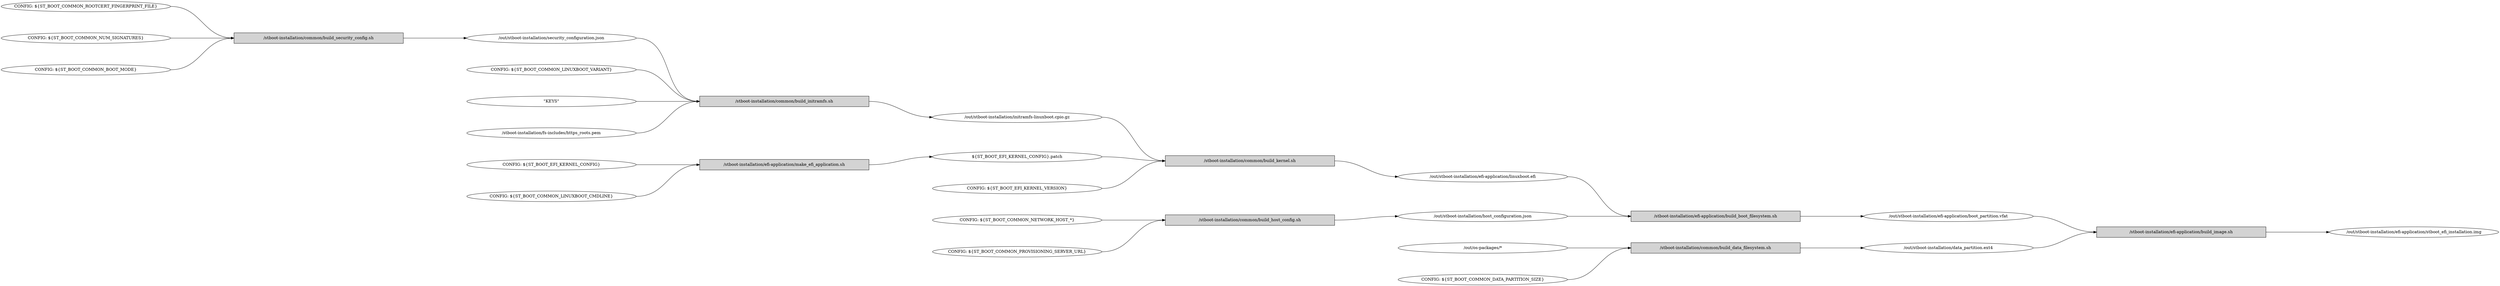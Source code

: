 digraph make_mbr_bootloader {	
	rankdir=LR
	node [shape=box style=filled fixedsize=true width=8]
	ranksep=3
	nodesep="1"
	constraint=false
	edge [headport="w" tailport="e"]
	







// "/stboot-installation/common/build_security_config.sh"

	{
		node [style=solid shape=ellipse]
		//"/cache/configs/current/st_boot_mbr.conf"

		"CONFIG: ${ST_BOOT_COMMON_ROOTCERT_FINGERPRINT_FILE}"
		"CONFIG: ${ST_BOOT_COMMON_NUM_SIGNATURES}"
		"CONFIG: ${ST_BOOT_COMMON_BOOT_MODE}" 
	}
	-> 
	"/stboot-installation/common/build_security_config.sh" 
	->	
	{
		node [style=solid shape=ellipse]
		"/out/stboot-installation/security_configuration.json"
	}
		


// "/stboot-installation/common/build_initramfs.sh"

	{ 
		node [style=solid shape=ellipse]
		//"/cache/configs/current/st_boot_mbr.conf" 
		"CONFIG: ${ST_BOOT_COMMON_LINUXBOOT_VARIANT}"

		"/out/stboot-installation/security_configuration.json"

		"\"KEYS\""
		"/stboot-installation/fs-includes/https_roots.pem"

		// only variant debug/full
		// "/stboot-installation/fs-includes/netsetup.elv"
		// "netsetup.elv" 			
		// "/stboot-installation/fs-includes/start_cpu.elv"
		// "start_cpu.elv" 		
		// "/out/keys/cpu_keys/ssh_host_rsa_key"
		// "/etc/ssh/ssh_host_rsa_key" 
		// "/out/keys/cpu_keys/cpu_rsa.pub" 				
	}
	-> 
	"/stboot-installation/common/build_initramfs.sh"
	->
	{
		node [style=solid shape=ellipse]
		//"/out/stboot-installation/initramfs-linuxboot.cpio"
		"/out/stboot-installation/initramfs-linuxboot.cpio.gz"
	}


	
// "/stboot-installation/efi-application/make_efi_application.sh"

	{ 
		node [style=solid shape=ellipse]
		//"/cache/configs/current/st_boot_mbr.conf" 
		"CONFIG: ${ST_BOOT_EFI_KERNEL_CONFIG}"
		"CONFIG: ${ST_BOOT_COMMON_LINUXBOOT_CMDLINE}"
	}
	-> 
	"/stboot-installation/efi-application/make_efi_application.sh"
	->
	{
		node [style=solid shape=ellipse]
		"${ST_BOOT_EFI_KERNEL_CONFIG}.patch"
	}




// "/stboot-installation/common/build_kernel.sh"

	{ 
		node [style=solid shape=ellipse]
		//"/cache/configs/current/st_boot_mbr.conf" 
		
		"CONFIG: ${ST_BOOT_EFI_KERNEL_VERSION}"
		"${ST_BOOT_EFI_KERNEL_CONFIG}.patch"

		"/out/stboot-installation/initramfs-linuxboot.cpio.gz" // in defconfig aka "${ST_BOOT_MBR_KERNEL_CONFIG}.patch"
	}
	-> 
	"/stboot-installation/common/build_kernel.sh"
	->
	{
		node [style=solid shape=ellipse]
		// "/cache/gnupg/keyring.gpg"	// will be only cached
		"/out/stboot-installation/efi-application/linuxboot.efi"
	}



// "/stboot-installation/common/build_host_config.sh"

	{ 
		node [style=solid shape=ellipse]
		//"/cache/configs/current/st_boot_mbr.conf" 
		"CONFIG: ${ST_BOOT_COMMON_NETWORK_HOST_*}"
		"CONFIG: ${ST_BOOT_COMMON_PROVISIONING_SERVER_URL}"
	}
	-> 
	"/stboot-installation/common/build_host_config.sh"
	->
	{
		node [style=solid shape=ellipse]
		"/out/stboot-installation/host_configuration.json"
	}


// TODO EFI-VERSION
// "/stboot-installation/mbr-bootloader/build_boot_filesystem.sh"
//	{ 
//		node [style=solid shape=ellipse]
//		"/cache/syslinux/syslinux-6.03/bios/mtools/syslinux"
//		"/out/stboot-installation/mbr-bootloader/linuxboot.vmlinuz"
//		"/out/stboot-installation/mbr-bootloader/syslinux.cfg"
//		"/out/stboot-installation/host_configuration.json"
//	}
//	-> 
//	"/stboot-installation/mbr-bootloader/build_boot_filesystem.sh"
//	->
//	{
//		node [style=solid shape=ellipse]
//		"/out/stboot-installation/mbr-bootloader/boot_partition.vfat"
//	}

// "/stboot-installation/efi-application/build_boot_filesystem.sh"
	{
		node [style=solid shape=ellipse]
		"/out/stboot-installation/host_configuration.json"
		"/out/stboot-installation/efi-application/linuxboot.efi"
	}
	->
	"/stboot-installation/efi-application/build_boot_filesystem.sh"
	->
	{
		node [style=solid shape=ellipse]
		"/out/stboot-installation/efi-application/boot_partition.vfat"
	}





// "/stboot-installation/common/build_data_filesystem.sh"
	{ 
		node [style=solid shape=ellipse]
		"/out/os-packages/\*"
		//"/out/os-packages/local_boot_order_file"
		"CONFIG: ${ST_BOOT_COMMON_DATA_PARTITION_SIZE}"
	}
	-> 
	"/stboot-installation/common/build_data_filesystem.sh"
	->
	{
		node [style=solid shape=ellipse]
		"/out/stboot-installation/data_partition.ext4"
	}


// "/stboot-installation/efi-application/build_image.sh"
	{ 
		node [style=solid shape=ellipse]
		"/out/stboot-installation/efi-application/boot_partition.vfat"
		"/out/stboot-installation/data_partition.ext4"
	}
	-> 
	"/stboot-installation/efi-application/build_image.sh"
	->
	{
		node [style=solid shape=ellipse]
		"/out/stboot-installation/efi-application/stboot_efi_installation.img"
	}

}
